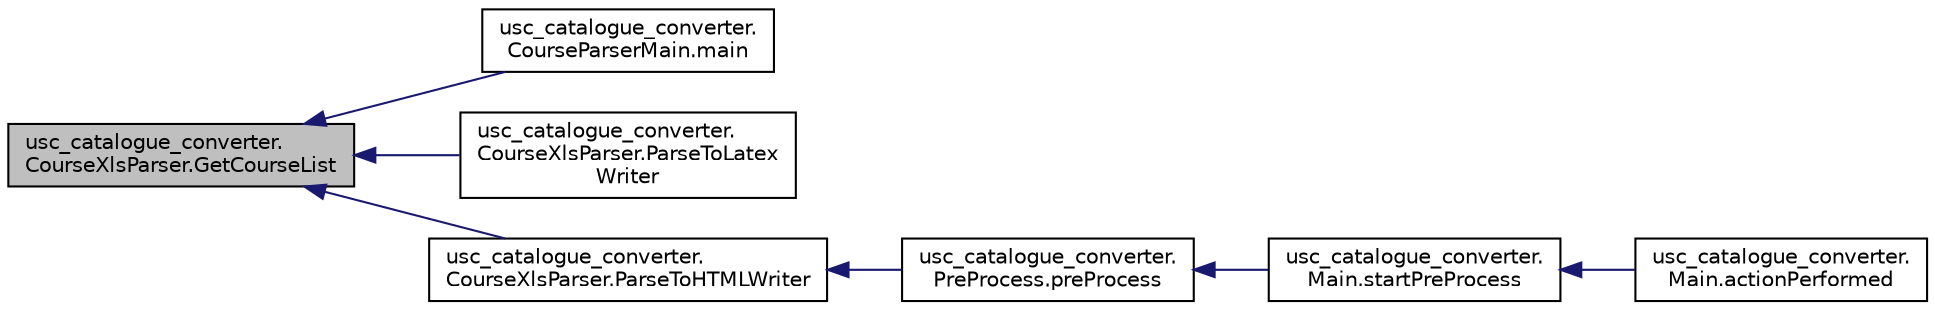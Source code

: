digraph "usc_catalogue_converter.CourseXlsParser.GetCourseList"
{
  edge [fontname="Helvetica",fontsize="10",labelfontname="Helvetica",labelfontsize="10"];
  node [fontname="Helvetica",fontsize="10",shape=record];
  rankdir="LR";
  Node9 [label="usc_catalogue_converter.\lCourseXlsParser.GetCourseList",height=0.2,width=0.4,color="black", fillcolor="grey75", style="filled", fontcolor="black"];
  Node9 -> Node10 [dir="back",color="midnightblue",fontsize="10",style="solid",fontname="Helvetica"];
  Node10 [label="usc_catalogue_converter.\lCourseParserMain.main",height=0.2,width=0.4,color="black", fillcolor="white", style="filled",URL="$d4/d25/classusc__catalogue__converter_1_1_course_parser_main.html#a228e95064556c44d1b65af1b5b2f1f2e"];
  Node9 -> Node11 [dir="back",color="midnightblue",fontsize="10",style="solid",fontname="Helvetica"];
  Node11 [label="usc_catalogue_converter.\lCourseXlsParser.ParseToLatex\lWriter",height=0.2,width=0.4,color="black", fillcolor="white", style="filled",URL="$d6/de7/classusc__catalogue__converter_1_1_course_xls_parser.html#a213a828ecaad32156da4cd781d851304"];
  Node9 -> Node12 [dir="back",color="midnightblue",fontsize="10",style="solid",fontname="Helvetica"];
  Node12 [label="usc_catalogue_converter.\lCourseXlsParser.ParseToHTMLWriter",height=0.2,width=0.4,color="black", fillcolor="white", style="filled",URL="$d6/de7/classusc__catalogue__converter_1_1_course_xls_parser.html#a665bd885e2de450d0f31e88405d75667"];
  Node12 -> Node13 [dir="back",color="midnightblue",fontsize="10",style="solid",fontname="Helvetica"];
  Node13 [label="usc_catalogue_converter.\lPreProcess.preProcess",height=0.2,width=0.4,color="black", fillcolor="white", style="filled",URL="$d9/df9/classusc__catalogue__converter_1_1_pre_process.html#a8a26ae820c1be29079fecda03ac69882"];
  Node13 -> Node14 [dir="back",color="midnightblue",fontsize="10",style="solid",fontname="Helvetica"];
  Node14 [label="usc_catalogue_converter.\lMain.startPreProcess",height=0.2,width=0.4,color="black", fillcolor="white", style="filled",URL="$d8/de1/classusc__catalogue__converter_1_1_main.html#aa4b9519c6602598ce6a5c1d67d2643cd"];
  Node14 -> Node15 [dir="back",color="midnightblue",fontsize="10",style="solid",fontname="Helvetica"];
  Node15 [label="usc_catalogue_converter.\lMain.actionPerformed",height=0.2,width=0.4,color="black", fillcolor="white", style="filled",URL="$d8/de1/classusc__catalogue__converter_1_1_main.html#a8e60b8d00e07d663eecb115e42122216"];
}

